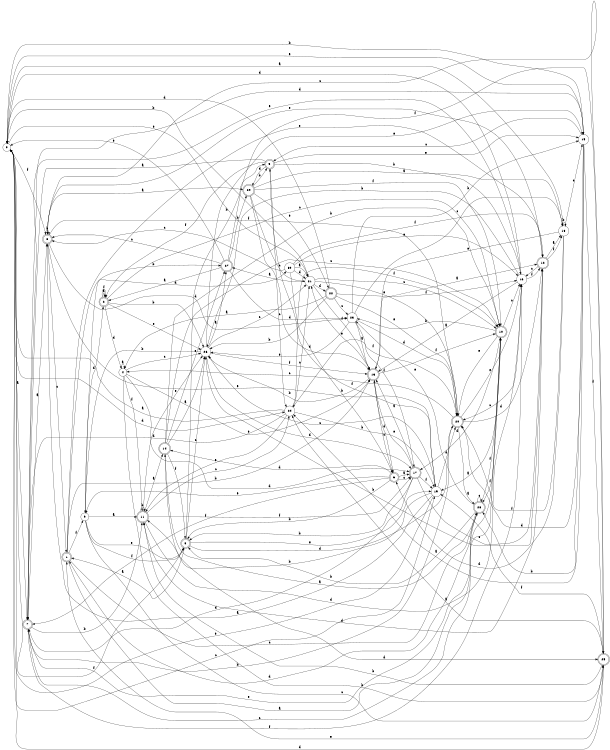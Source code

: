 digraph n25_6 {
__start0 [label="" shape="none"];

rankdir=LR;
size="8,5";

s0 [style="filled", color="black", fillcolor="white" shape="circle", label="0"];
s1 [style="rounded,filled", color="black", fillcolor="white" shape="doublecircle", label="1"];
s2 [style="rounded,filled", color="black", fillcolor="white" shape="doublecircle", label="2"];
s3 [style="rounded,filled", color="black", fillcolor="white" shape="doublecircle", label="3"];
s4 [style="filled", color="black", fillcolor="white" shape="circle", label="4"];
s5 [style="rounded,filled", color="black", fillcolor="white" shape="doublecircle", label="5"];
s6 [style="rounded,filled", color="black", fillcolor="white" shape="doublecircle", label="6"];
s7 [style="rounded,filled", color="black", fillcolor="white" shape="doublecircle", label="7"];
s8 [style="rounded,filled", color="black", fillcolor="white" shape="doublecircle", label="8"];
s9 [style="filled", color="black", fillcolor="white" shape="circle", label="9"];
s10 [style="rounded,filled", color="black", fillcolor="white" shape="doublecircle", label="10"];
s11 [style="rounded,filled", color="black", fillcolor="white" shape="doublecircle", label="11"];
s12 [style="rounded,filled", color="black", fillcolor="white" shape="doublecircle", label="12"];
s13 [style="rounded,filled", color="black", fillcolor="white" shape="doublecircle", label="13"];
s14 [style="rounded,filled", color="black", fillcolor="white" shape="doublecircle", label="14"];
s15 [style="filled", color="black", fillcolor="white" shape="circle", label="15"];
s16 [style="filled", color="black", fillcolor="white" shape="circle", label="16"];
s17 [style="rounded,filled", color="black", fillcolor="white" shape="doublecircle", label="17"];
s18 [style="filled", color="black", fillcolor="white" shape="circle", label="18"];
s19 [style="filled", color="black", fillcolor="white" shape="circle", label="19"];
s20 [style="rounded,filled", color="black", fillcolor="white" shape="doublecircle", label="20"];
s21 [style="filled", color="black", fillcolor="white" shape="circle", label="21"];
s22 [style="rounded,filled", color="black", fillcolor="white" shape="doublecircle", label="22"];
s23 [style="filled", color="black", fillcolor="white" shape="circle", label="23"];
s24 [style="filled", color="black", fillcolor="white" shape="circle", label="24"];
s25 [style="rounded,filled", color="black", fillcolor="white" shape="doublecircle", label="25"];
s26 [style="filled", color="black", fillcolor="white" shape="circle", label="26"];
s27 [style="rounded,filled", color="black", fillcolor="white" shape="doublecircle", label="27"];
s28 [style="rounded,filled", color="black", fillcolor="white" shape="doublecircle", label="28"];
s29 [style="rounded,filled", color="black", fillcolor="white" shape="doublecircle", label="29"];
s30 [style="filled", color="black", fillcolor="white" shape="circle", label="30"];
s0 -> s7 [label="a"];
s0 -> s15 [label="b"];
s0 -> s19 [label="c"];
s0 -> s24 [label="d"];
s0 -> s21 [label="e"];
s0 -> s8 [label="f"];
s1 -> s10 [label="a"];
s1 -> s13 [label="b"];
s1 -> s28 [label="c"];
s1 -> s30 [label="d"];
s1 -> s12 [label="e"];
s1 -> s9 [label="f"];
s2 -> s2 [label="a"];
s2 -> s26 [label="b"];
s2 -> s10 [label="c"];
s2 -> s4 [label="d"];
s2 -> s26 [label="e"];
s2 -> s2 [label="f"];
s3 -> s1 [label="a"];
s3 -> s5 [label="b"];
s3 -> s26 [label="c"];
s3 -> s20 [label="d"];
s3 -> s19 [label="e"];
s3 -> s0 [label="f"];
s4 -> s4 [label="a"];
s4 -> s25 [label="b"];
s4 -> s26 [label="c"];
s4 -> s17 [label="d"];
s4 -> s13 [label="e"];
s4 -> s11 [label="f"];
s5 -> s7 [label="a"];
s5 -> s16 [label="b"];
s5 -> s24 [label="c"];
s5 -> s29 [label="d"];
s5 -> s15 [label="e"];
s5 -> s2 [label="f"];
s6 -> s17 [label="a"];
s6 -> s3 [label="b"];
s6 -> s17 [label="c"];
s6 -> s14 [label="d"];
s6 -> s9 [label="e"];
s6 -> s7 [label="f"];
s7 -> s8 [label="a"];
s7 -> s11 [label="b"];
s7 -> s10 [label="c"];
s7 -> s15 [label="d"];
s7 -> s28 [label="e"];
s7 -> s16 [label="f"];
s8 -> s29 [label="a"];
s8 -> s8 [label="b"];
s8 -> s1 [label="c"];
s8 -> s23 [label="d"];
s8 -> s19 [label="e"];
s8 -> s20 [label="f"];
s9 -> s11 [label="a"];
s9 -> s27 [label="b"];
s9 -> s25 [label="c"];
s9 -> s2 [label="d"];
s9 -> s3 [label="e"];
s9 -> s3 [label="f"];
s10 -> s19 [label="a"];
s10 -> s23 [label="b"];
s10 -> s16 [label="c"];
s10 -> s17 [label="d"];
s10 -> s20 [label="e"];
s10 -> s28 [label="f"];
s11 -> s14 [label="a"];
s11 -> s11 [label="b"];
s11 -> s24 [label="c"];
s11 -> s16 [label="d"];
s11 -> s26 [label="e"];
s11 -> s17 [label="f"];
s12 -> s18 [label="a"];
s12 -> s26 [label="b"];
s12 -> s16 [label="c"];
s12 -> s11 [label="d"];
s12 -> s8 [label="e"];
s12 -> s18 [label="f"];
s13 -> s12 [label="a"];
s13 -> s26 [label="b"];
s13 -> s6 [label="c"];
s13 -> s6 [label="d"];
s13 -> s21 [label="e"];
s13 -> s10 [label="f"];
s14 -> s26 [label="a"];
s14 -> s10 [label="b"];
s14 -> s10 [label="c"];
s14 -> s25 [label="d"];
s14 -> s27 [label="e"];
s14 -> s3 [label="f"];
s15 -> s24 [label="a"];
s15 -> s28 [label="b"];
s15 -> s5 [label="c"];
s15 -> s20 [label="d"];
s15 -> s0 [label="e"];
s15 -> s25 [label="f"];
s16 -> s13 [label="a"];
s16 -> s26 [label="b"];
s16 -> s20 [label="c"];
s16 -> s0 [label="d"];
s16 -> s7 [label="e"];
s16 -> s12 [label="f"];
s17 -> s13 [label="a"];
s17 -> s3 [label="b"];
s17 -> s12 [label="c"];
s17 -> s7 [label="d"];
s17 -> s13 [label="e"];
s17 -> s19 [label="f"];
s18 -> s0 [label="a"];
s18 -> s18 [label="b"];
s18 -> s15 [label="c"];
s18 -> s6 [label="d"];
s18 -> s13 [label="e"];
s18 -> s20 [label="f"];
s19 -> s8 [label="a"];
s19 -> s11 [label="b"];
s19 -> s26 [label="c"];
s19 -> s20 [label="d"];
s19 -> s0 [label="e"];
s19 -> s5 [label="f"];
s20 -> s28 [label="a"];
s20 -> s7 [label="b"];
s20 -> s4 [label="c"];
s20 -> s12 [label="d"];
s20 -> s16 [label="e"];
s20 -> s24 [label="f"];
s21 -> s27 [label="a"];
s21 -> s0 [label="b"];
s21 -> s10 [label="c"];
s21 -> s22 [label="d"];
s21 -> s20 [label="e"];
s21 -> s13 [label="f"];
s22 -> s4 [label="a"];
s22 -> s26 [label="b"];
s22 -> s23 [label="c"];
s22 -> s0 [label="d"];
s22 -> s20 [label="e"];
s22 -> s16 [label="f"];
s23 -> s13 [label="a"];
s23 -> s15 [label="b"];
s23 -> s18 [label="c"];
s23 -> s20 [label="d"];
s23 -> s26 [label="e"];
s23 -> s17 [label="f"];
s24 -> s0 [label="a"];
s24 -> s19 [label="b"];
s24 -> s21 [label="c"];
s24 -> s7 [label="d"];
s24 -> s11 [label="e"];
s24 -> s10 [label="f"];
s25 -> s24 [label="a"];
s25 -> s11 [label="b"];
s25 -> s8 [label="c"];
s25 -> s0 [label="d"];
s25 -> s1 [label="e"];
s25 -> s19 [label="f"];
s26 -> s27 [label="a"];
s26 -> s9 [label="b"];
s26 -> s21 [label="c"];
s26 -> s17 [label="d"];
s26 -> s15 [label="e"];
s26 -> s13 [label="f"];
s27 -> s2 [label="a"];
s27 -> s29 [label="b"];
s27 -> s8 [label="c"];
s27 -> s23 [label="d"];
s27 -> s0 [label="e"];
s27 -> s25 [label="f"];
s28 -> s14 [label="a"];
s28 -> s3 [label="b"];
s28 -> s28 [label="c"];
s28 -> s1 [label="d"];
s28 -> s23 [label="e"];
s28 -> s10 [label="f"];
s29 -> s18 [label="a"];
s29 -> s5 [label="b"];
s29 -> s21 [label="c"];
s29 -> s13 [label="d"];
s29 -> s22 [label="e"];
s29 -> s10 [label="f"];
s30 -> s21 [label="a"];
s30 -> s6 [label="b"];
s30 -> s8 [label="c"];
s30 -> s21 [label="d"];
s30 -> s16 [label="e"];
s30 -> s12 [label="f"];

}